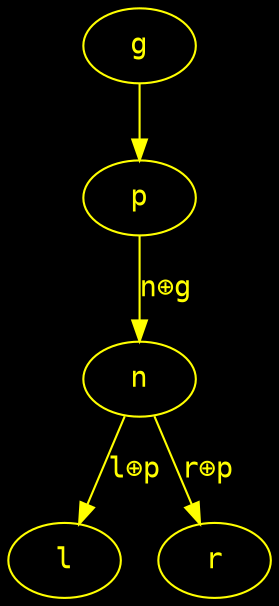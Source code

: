 digraph {
  bgcolor="black"

  g [color="yellow" fontcolor="yellow" fontname="monospace"]
  p [color="yellow" fontcolor="yellow" fontname="monospace"]
  n [color="yellow" fontcolor="yellow" fontname="monospace"]
  l [color="yellow" fontcolor="yellow" fontname="monospace"]
  r [color="yellow" fontcolor="yellow" fontname="monospace"]

  g -> p [color="yellow" fontcolor="yellow" fontname="monospace"]
  p -> n [color="yellow" fontcolor="yellow" fontname="monospace" label="n⊕g"]
  n -> l [color="yellow" fontcolor="yellow" fontname="monospace" label="l⊕p"]
  n -> r [color="yellow" fontcolor="yellow" fontname="monospace" label="r⊕p"]
}
